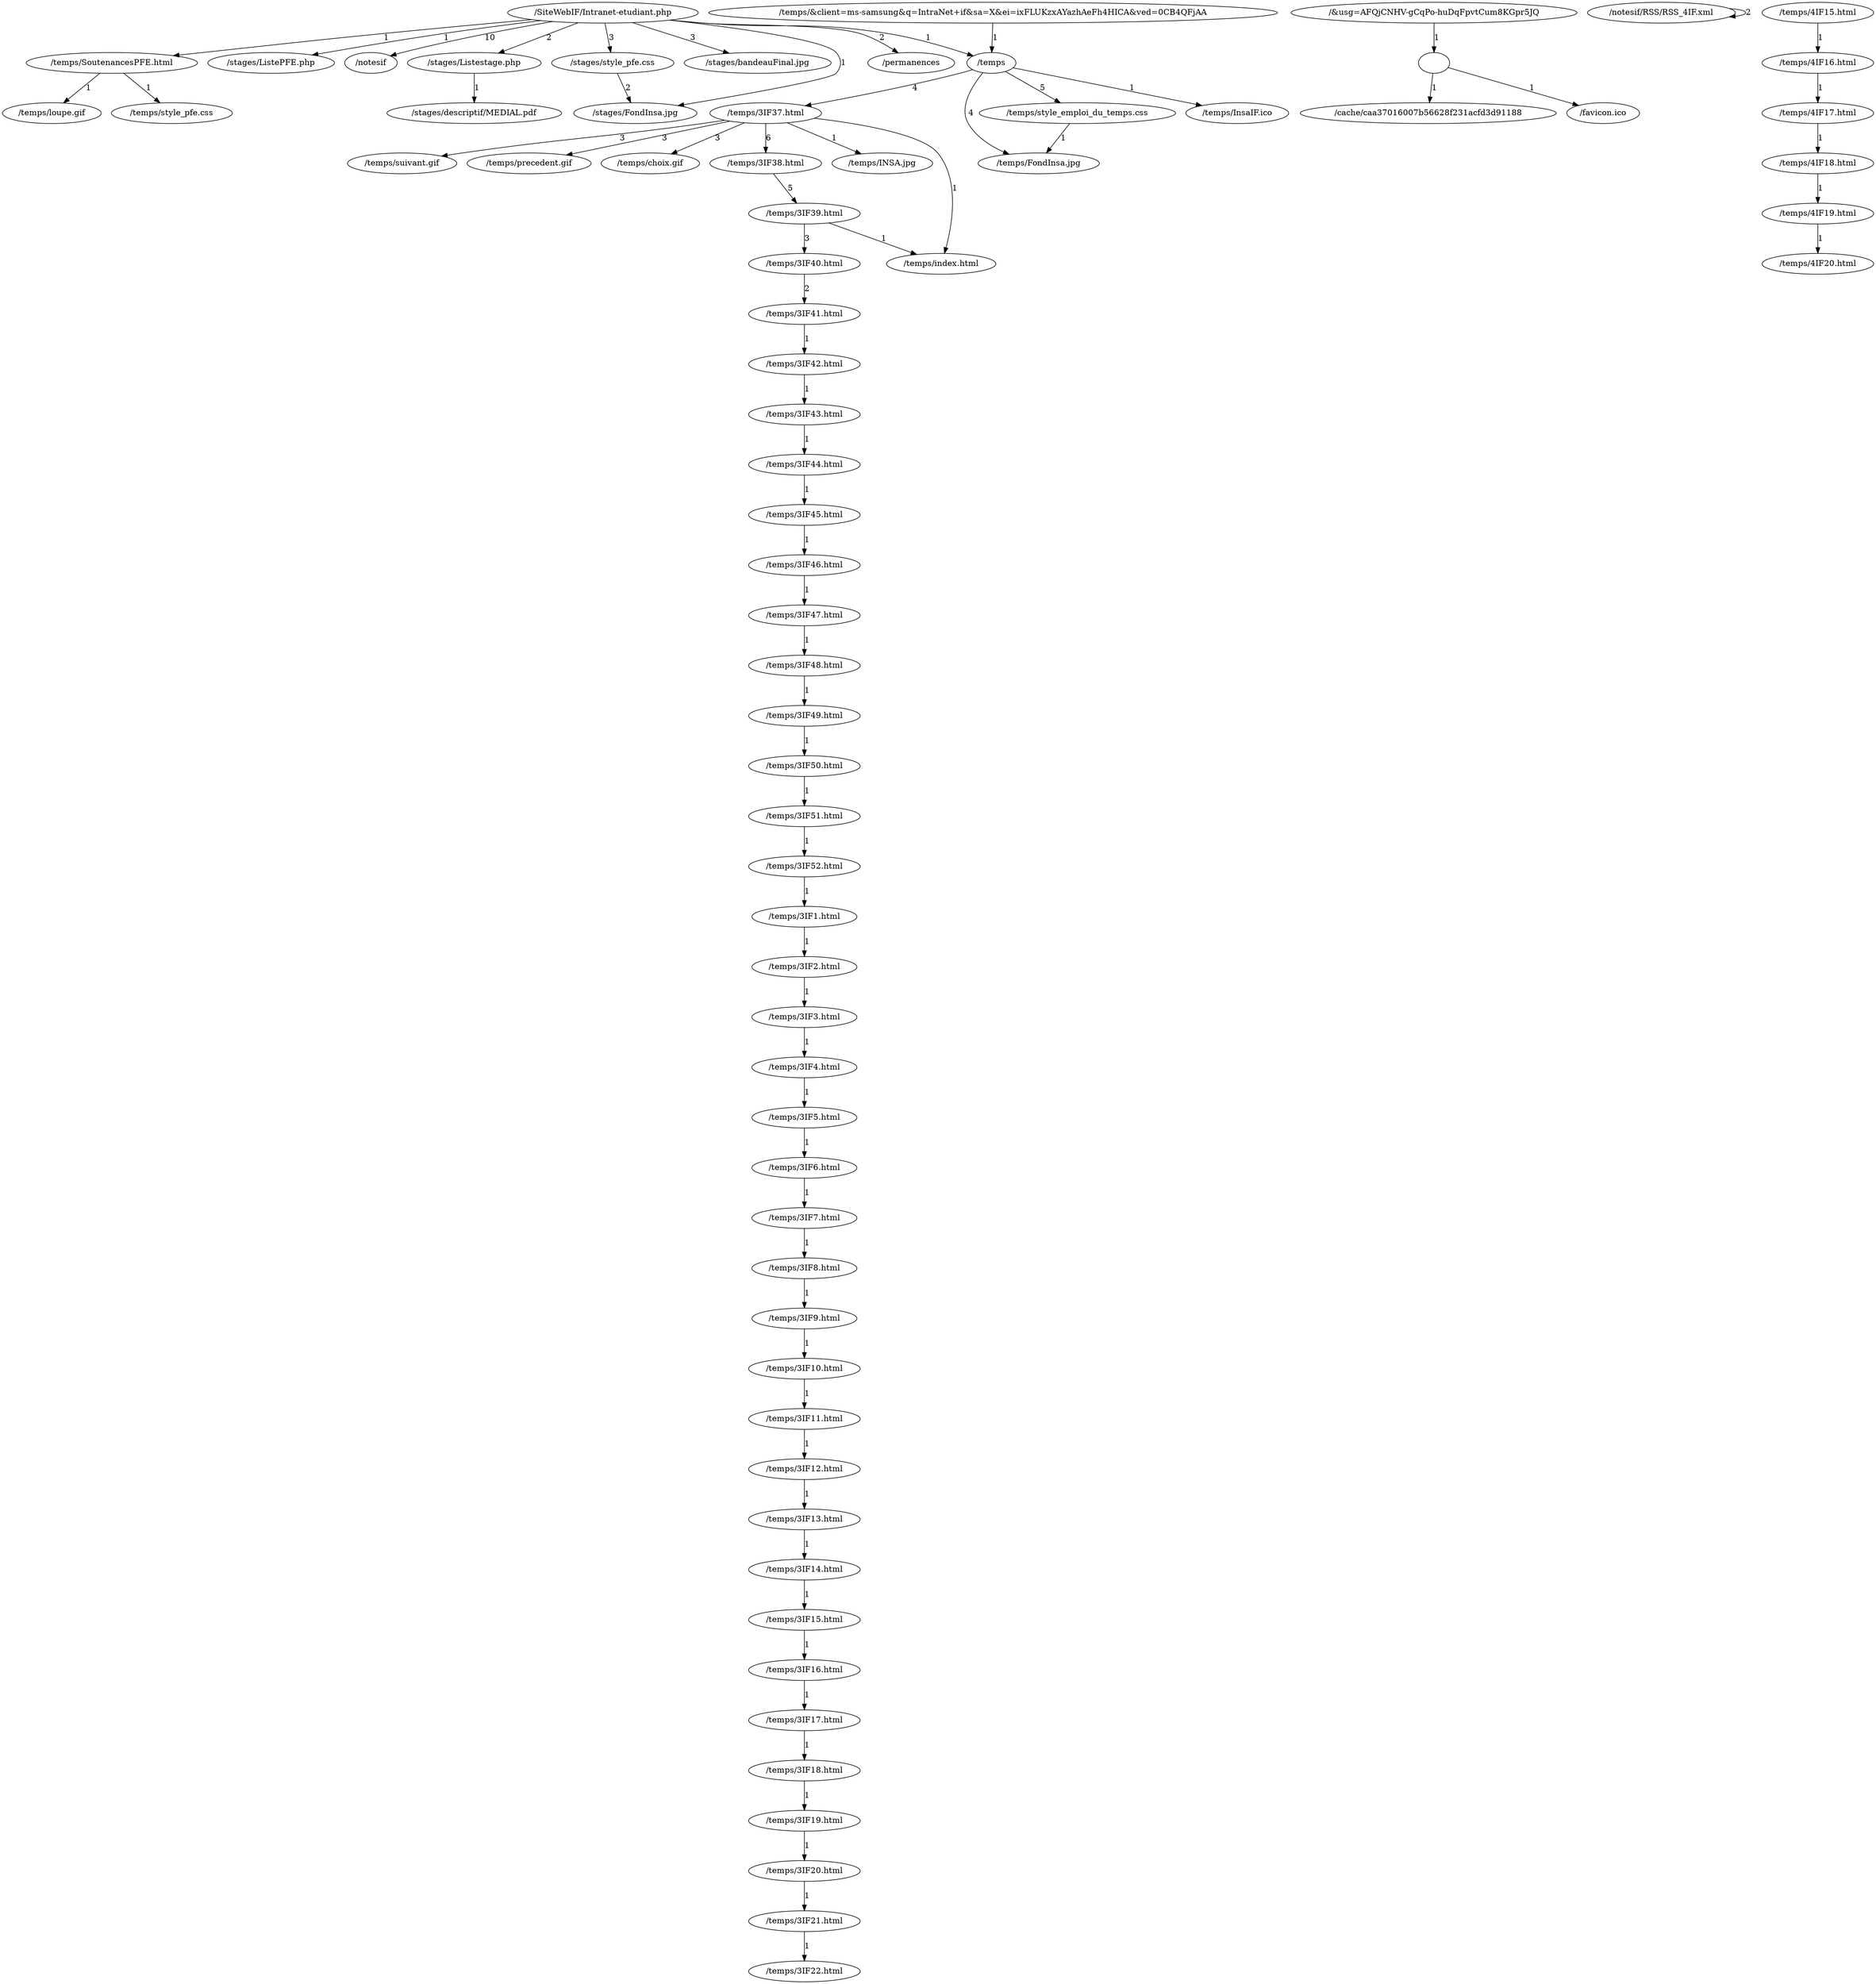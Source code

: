 digraph {
node0 [label="/stages/descriptif/MEDIAL.pdf"];
node1 [label="/temps/INSA.jpg"];
node2 [label="/permanences"];
node3 [label="/temps/SoutenancesPFE.html"];
node4 [label="/temps/style_pfe.css"];
node5 [label=""];
node6 [label="/stages/ListePFE.php"];
node7 [label="/temps/3IF21.html"];
node8 [label="/temps/3IF19.html"];
node9 [label="/temps/3IF18.html"];
node10 [label="/temps/3IF15.html"];
node11 [label="/temps/3IF13.html"];
node12 [label="/temps/3IF12.html"];
node13 [label="/cache/caa37016007b56628f231acfd3d91188"];
node14 [label="/temps/3IF11.html"];
node15 [label="/temps/3IF14.html"];
node16 [label="/temps/3IF8.html"];
node17 [label="/temps/3IF47.html"];
node18 [label="/temps/3IF45.html"];
node19 [label="/temps/3IF9.html"];
node20 [label="/temps/3IF7.html"];
node21 [label="/temps/3IF6.html"];
node22 [label="/temps/3IF20.html"];
node23 [label="/temps/3IF4.html"];
node24 [label="/temps/3IF5.html"];
node25 [label="/temps/InsaIF.ico"];
node26 [label="/temps/3IF16.html"];
node27 [label="/temps/3IF3.html"];
node28 [label="/notesif/RSS/RSS_4IF.xml"];
node29 [label="/temps/3IF49.html"];
node30 [label="/temps/3IF40.html"];
node31 [label="/temps/3IF1.html"];
node32 [label="/temps/3IF50.html"];
node33 [label="/temps/3IF46.html"];
node34 [label="/temps/loupe.gif"];
node35 [label="/notesif"];
node36 [label="/temps"];
node37 [label="/temps/style_emploi_du_temps.css"];
node38 [label="/stages/FondInsa.jpg"];
node39 [label="/temps/3IF44.html"];
node40 [label="/temps/3IF52.html"];
node41 [label="/temps/3IF43.html"];
node42 [label="/temps/3IF39.html"];
node43 [label="/temps/3IF42.html"];
node44 [label="/temps/index.html"];
node45 [label="/favicon.ico"];
node46 [label="/temps/3IF10.html"];
node47 [label="/temps/3IF37.html"];
node48 [label="/temps/suivant.gif"];
node49 [label="/temps/4IF16.html"];
node50 [label="/temps/FondInsa.jpg"];
node51 [label="/temps/precedent.gif"];
node52 [label="/temps/3IF17.html"];
node53 [label="/stages/Listestage.php"];
node54 [label="/temps/choix.gif"];
node55 [label="/temps/3IF22.html"];
node56 [label="/stages/bandeauFinal.jpg"];
node57 [label="/temps/3IF48.html"];
node58 [label="/temps/4IF18.html"];
node59 [label="/stages/style_pfe.css"];
node60 [label="/temps/4IF19.html"];
node61 [label="/temps/3IF41.html"];
node62 [label="/temps/3IF51.html"];
node63 [label="/temps/4IF17.html"];
node64 [label="/temps/3IF2.html"];
node65 [label="/temps/3IF38.html"];
node66 [label="/temps/4IF20.html"];
node53 [label="/stages/Listestage.php"];
node47 [label="/temps/3IF37.html"];
node67 [label="/SiteWebIF/Intranet-etudiant.php"];
node67 [label="/SiteWebIF/Intranet-etudiant.php"];
node3 [label="/temps/SoutenancesPFE.html"];
node68 [label="/&usg=AFQjCNHV-gCqPo-huDqFpvtCum8KGpr5JQ"];
node67 [label="/SiteWebIF/Intranet-etudiant.php"];
node22 [label="/temps/3IF20.html"];
node9 [label="/temps/3IF18.html"];
node52 [label="/temps/3IF17.html"];
node15 [label="/temps/3IF14.html"];
node12 [label="/temps/3IF12.html"];
node14 [label="/temps/3IF11.html"];
node5 [label=""];
node46 [label="/temps/3IF10.html"];
node11 [label="/temps/3IF13.html"];
node20 [label="/temps/3IF7.html"];
node33 [label="/temps/3IF46.html"];
node39 [label="/temps/3IF44.html"];
node16 [label="/temps/3IF8.html"];
node21 [label="/temps/3IF6.html"];
node24 [label="/temps/3IF5.html"];
node8 [label="/temps/3IF19.html"];
node27 [label="/temps/3IF3.html"];
node23 [label="/temps/3IF4.html"];
node36 [label="/temps"];
node10 [label="/temps/3IF15.html"];
node64 [label="/temps/3IF2.html"];
node28 [label="/notesif/RSS/RSS_4IF.xml"];
node57 [label="/temps/3IF48.html"];
node42 [label="/temps/3IF39.html"];
node40 [label="/temps/3IF52.html"];
node29 [label="/temps/3IF49.html"];
node18 [label="/temps/3IF45.html"];
node3 [label="/temps/SoutenancesPFE.html"];
node67 [label="/SiteWebIF/Intranet-etudiant.php"];
node69 [label="/temps/&client=ms-samsung&q=IntraNet+if&sa=X&ei=ixFLUKzxAYazhAeFh4HICA&ved=0CB4QFjAA"];
node67 [label="/SiteWebIF/Intranet-etudiant.php"];
node36 [label="/temps"];
node67 [label="/SiteWebIF/Intranet-etudiant.php"];
node59 [label="/stages/style_pfe.css"];
node41 [label="/temps/3IF43.html"];
node62 [label="/temps/3IF51.html"];
node43 [label="/temps/3IF42.html"];
node65 [label="/temps/3IF38.html"];
node61 [label="/temps/3IF41.html"];
node47 [label="/temps/3IF37.html"];
node42 [label="/temps/3IF39.html"];
node5 [label=""];
node19 [label="/temps/3IF9.html"];
node36 [label="/temps"];
node47 [label="/temps/3IF37.html"];
node70 [label="/temps/4IF15.html"];
node36 [label="/temps"];
node37 [label="/temps/style_emploi_du_temps.css"];
node47 [label="/temps/3IF37.html"];
node26 [label="/temps/3IF16.html"];
node67 [label="/SiteWebIF/Intranet-etudiant.php"];
node47 [label="/temps/3IF37.html"];
node7 [label="/temps/3IF21.html"];
node67 [label="/SiteWebIF/Intranet-etudiant.php"];
node17 [label="/temps/3IF47.html"];
node63 [label="/temps/4IF17.html"];
node67 [label="/SiteWebIF/Intranet-etudiant.php"];
node58 [label="/temps/4IF18.html"];
node30 [label="/temps/3IF40.html"];
node32 [label="/temps/3IF50.html"];
node49 [label="/temps/4IF16.html"];
node31 [label="/temps/3IF1.html"];
node47 [label="/temps/3IF37.html"];
node60 [label="/temps/4IF19.html"];
node53 -> node0 [label="1"];
node47 -> node1 [label="1"];
node67 -> node2 [label="2"];
node67 -> node3 [label="1"];
node3 -> node4 [label="1"];
node68 -> node5 [label="1"];
node67 -> node6 [label="1"];
node22 -> node7 [label="1"];
node9 -> node8 [label="1"];
node52 -> node9 [label="1"];
node15 -> node10 [label="1"];
node12 -> node11 [label="1"];
node14 -> node12 [label="1"];
node5 -> node13 [label="1"];
node46 -> node14 [label="1"];
node11 -> node15 [label="1"];
node20 -> node16 [label="1"];
node33 -> node17 [label="1"];
node39 -> node18 [label="1"];
node16 -> node19 [label="1"];
node21 -> node20 [label="1"];
node24 -> node21 [label="1"];
node8 -> node22 [label="1"];
node27 -> node23 [label="1"];
node23 -> node24 [label="1"];
node36 -> node25 [label="1"];
node10 -> node26 [label="1"];
node64 -> node27 [label="1"];
node28 -> node28 [label="2"];
node57 -> node29 [label="1"];
node42 -> node30 [label="3"];
node40 -> node31 [label="1"];
node29 -> node32 [label="1"];
node18 -> node33 [label="1"];
node3 -> node34 [label="1"];
node67 -> node35 [label="10"];
node69 -> node36 [label="1"];
node67 -> node36 [label="1"];
node36 -> node37 [label="5"];
node67 -> node38 [label="1"];
node59 -> node38 [label="2"];
node41 -> node39 [label="1"];
node62 -> node40 [label="1"];
node43 -> node41 [label="1"];
node65 -> node42 [label="5"];
node61 -> node43 [label="1"];
node47 -> node44 [label="1"];
node42 -> node44 [label="1"];
node5 -> node45 [label="1"];
node19 -> node46 [label="1"];
node36 -> node47 [label="4"];
node47 -> node48 [label="3"];
node70 -> node49 [label="1"];
node36 -> node50 [label="4"];
node37 -> node50 [label="1"];
node47 -> node51 [label="3"];
node26 -> node52 [label="1"];
node67 -> node53 [label="2"];
node47 -> node54 [label="3"];
node7 -> node55 [label="1"];
node67 -> node56 [label="3"];
node17 -> node57 [label="1"];
node63 -> node58 [label="1"];
node67 -> node59 [label="3"];
node58 -> node60 [label="1"];
node30 -> node61 [label="2"];
node32 -> node62 [label="1"];
node49 -> node63 [label="1"];
node31 -> node64 [label="1"];
node47 -> node65 [label="6"];
node60 -> node66 [label="1"];
}
